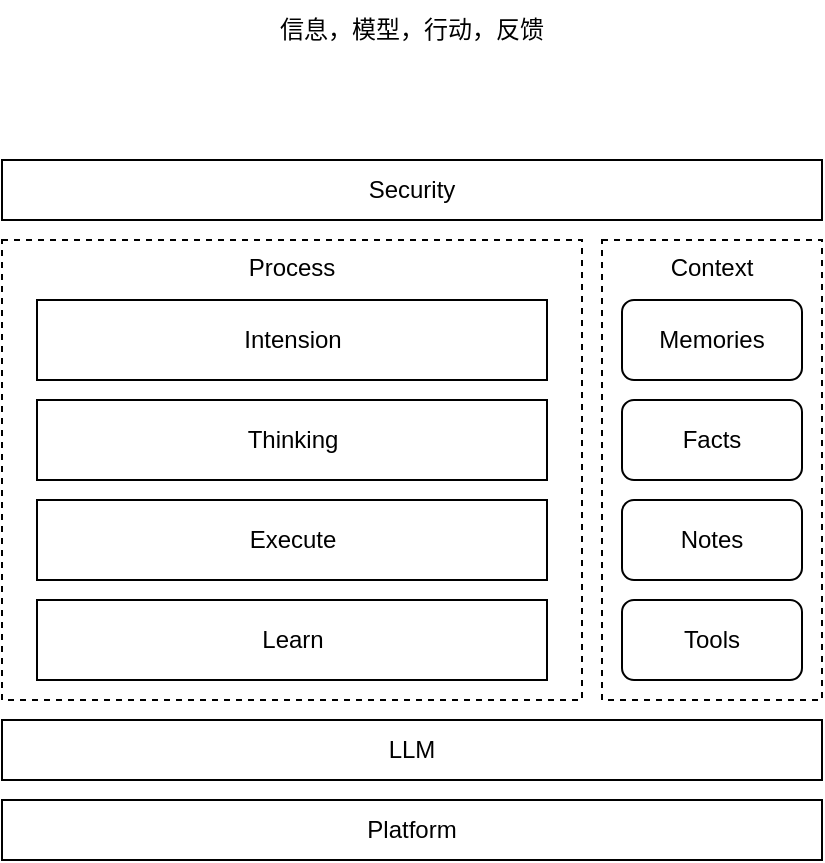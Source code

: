 <mxfile version="21.3.7" type="github">
  <diagram id="BhBrtAyWEjpTdATdSYob" name="第 1 页">
    <mxGraphModel dx="1434" dy="1965" grid="1" gridSize="10" guides="1" tooltips="1" connect="1" arrows="1" fold="1" page="1" pageScale="1" pageWidth="827" pageHeight="1169" math="0" shadow="0">
      <root>
        <mxCell id="0" />
        <mxCell id="1" parent="0" />
        <mxCell id="tHpRwziwCxC4bhjzu8Y--1" value="Process" style="rounded=0;whiteSpace=wrap;html=1;fillColor=none;verticalAlign=top;dashed=1;" vertex="1" parent="1">
          <mxGeometry x="170" y="-770" width="290" height="230" as="geometry" />
        </mxCell>
        <mxCell id="tHpRwziwCxC4bhjzu8Y--2" value="Context" style="rounded=0;whiteSpace=wrap;html=1;fillColor=none;verticalAlign=top;dashed=1;" vertex="1" parent="1">
          <mxGeometry x="470" y="-770" width="110" height="230" as="geometry" />
        </mxCell>
        <mxCell id="tHpRwziwCxC4bhjzu8Y--3" value="Memories" style="rounded=1;whiteSpace=wrap;html=1;fillColor=none;" vertex="1" parent="1">
          <mxGeometry x="480" y="-740" width="90" height="40" as="geometry" />
        </mxCell>
        <mxCell id="tHpRwziwCxC4bhjzu8Y--4" value="Facts" style="rounded=1;whiteSpace=wrap;html=1;fillColor=none;" vertex="1" parent="1">
          <mxGeometry x="480" y="-690" width="90" height="40" as="geometry" />
        </mxCell>
        <mxCell id="tHpRwziwCxC4bhjzu8Y--5" value="Notes" style="rounded=1;whiteSpace=wrap;html=1;fillColor=none;" vertex="1" parent="1">
          <mxGeometry x="480" y="-640" width="90" height="40" as="geometry" />
        </mxCell>
        <mxCell id="tHpRwziwCxC4bhjzu8Y--6" value="Tools" style="rounded=1;whiteSpace=wrap;html=1;fillColor=none;" vertex="1" parent="1">
          <mxGeometry x="480" y="-590" width="90" height="40" as="geometry" />
        </mxCell>
        <mxCell id="tHpRwziwCxC4bhjzu8Y--7" value="Intension" style="rounded=0;whiteSpace=wrap;html=1;fillColor=none;" vertex="1" parent="1">
          <mxGeometry x="187.5" y="-740" width="255" height="40" as="geometry" />
        </mxCell>
        <mxCell id="tHpRwziwCxC4bhjzu8Y--8" value="Thinking" style="rounded=0;whiteSpace=wrap;html=1;fillColor=none;" vertex="1" parent="1">
          <mxGeometry x="187.5" y="-690" width="255" height="40" as="geometry" />
        </mxCell>
        <mxCell id="tHpRwziwCxC4bhjzu8Y--9" value="Execute" style="rounded=0;whiteSpace=wrap;html=1;fillColor=none;" vertex="1" parent="1">
          <mxGeometry x="187.5" y="-640" width="255" height="40" as="geometry" />
        </mxCell>
        <mxCell id="tHpRwziwCxC4bhjzu8Y--10" value="Learn" style="rounded=0;whiteSpace=wrap;html=1;fillColor=none;" vertex="1" parent="1">
          <mxGeometry x="187.5" y="-590" width="255" height="40" as="geometry" />
        </mxCell>
        <mxCell id="tHpRwziwCxC4bhjzu8Y--11" value="Security" style="rounded=0;whiteSpace=wrap;html=1;fillColor=none;" vertex="1" parent="1">
          <mxGeometry x="170" y="-810" width="410" height="30" as="geometry" />
        </mxCell>
        <mxCell id="tHpRwziwCxC4bhjzu8Y--12" value="Platform" style="rounded=0;whiteSpace=wrap;html=1;fillColor=none;" vertex="1" parent="1">
          <mxGeometry x="170" y="-490" width="410" height="30" as="geometry" />
        </mxCell>
        <mxCell id="tHpRwziwCxC4bhjzu8Y--13" value="LLM" style="rounded=0;whiteSpace=wrap;html=1;fillColor=none;" vertex="1" parent="1">
          <mxGeometry x="170" y="-530" width="410" height="30" as="geometry" />
        </mxCell>
        <mxCell id="tHpRwziwCxC4bhjzu8Y--14" value="信息，模型，行动，反馈" style="text;html=1;strokeColor=none;fillColor=none;align=center;verticalAlign=middle;whiteSpace=wrap;rounded=0;" vertex="1" parent="1">
          <mxGeometry x="220" y="-890" width="310" height="30" as="geometry" />
        </mxCell>
      </root>
    </mxGraphModel>
  </diagram>
</mxfile>
